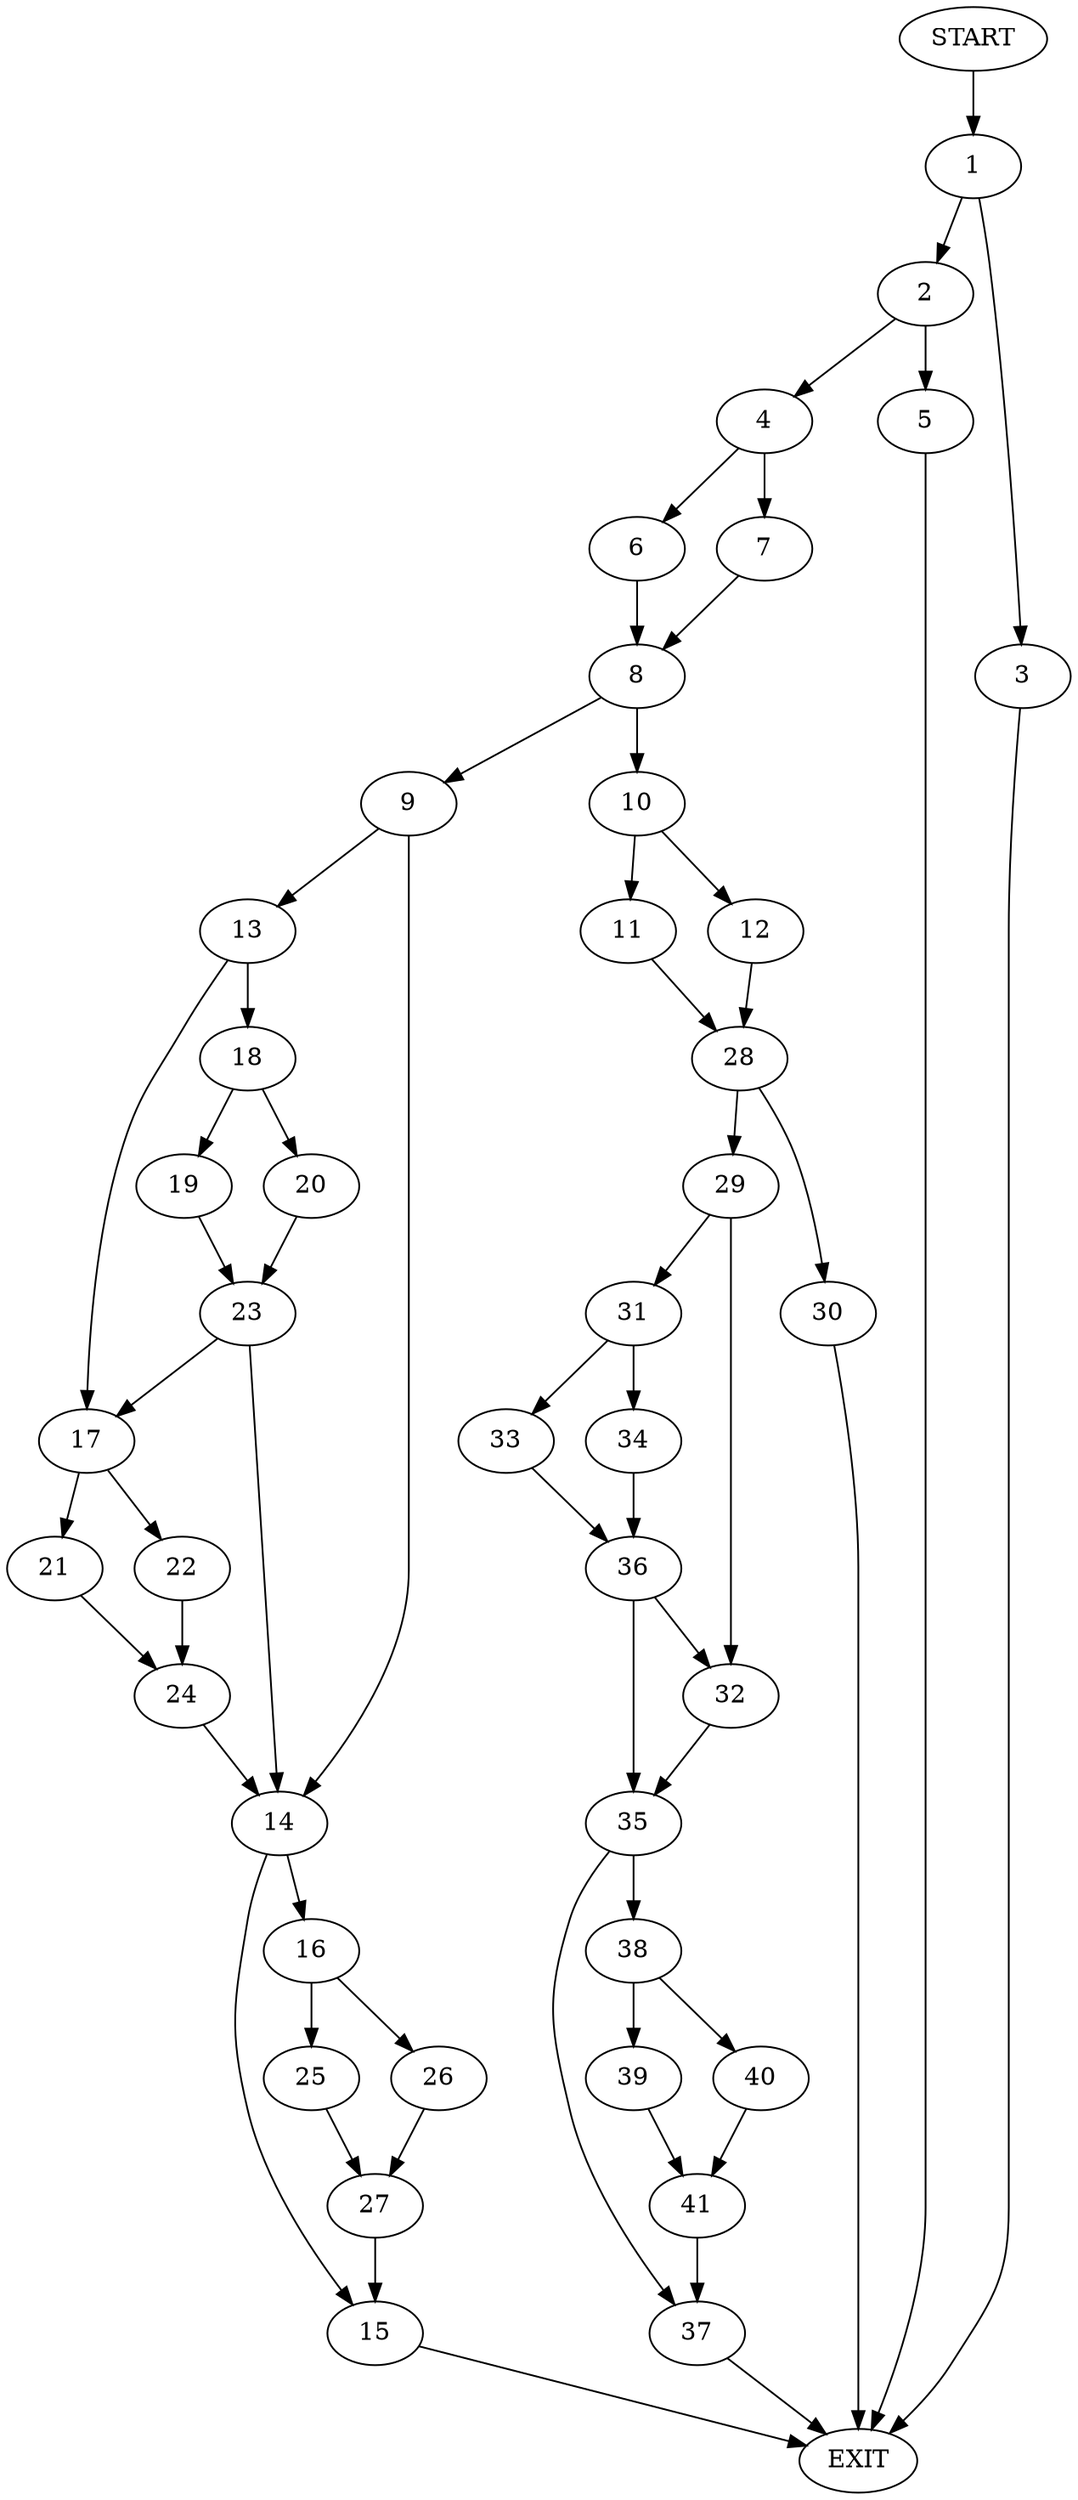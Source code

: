 digraph {
0 [label="START"]
42 [label="EXIT"]
0 -> 1
1 -> 2
1 -> 3
2 -> 4
2 -> 5
3 -> 42
5 -> 42
4 -> 6
4 -> 7
6 -> 8
7 -> 8
8 -> 9
8 -> 10
10 -> 11
10 -> 12
9 -> 13
9 -> 14
14 -> 15
14 -> 16
13 -> 17
13 -> 18
18 -> 19
18 -> 20
17 -> 21
17 -> 22
20 -> 23
19 -> 23
23 -> 17
23 -> 14
21 -> 24
22 -> 24
24 -> 14
16 -> 25
16 -> 26
15 -> 42
25 -> 27
26 -> 27
27 -> 15
12 -> 28
11 -> 28
28 -> 29
28 -> 30
30 -> 42
29 -> 31
29 -> 32
31 -> 33
31 -> 34
32 -> 35
34 -> 36
33 -> 36
36 -> 35
36 -> 32
35 -> 37
35 -> 38
38 -> 39
38 -> 40
37 -> 42
40 -> 41
39 -> 41
41 -> 37
}
